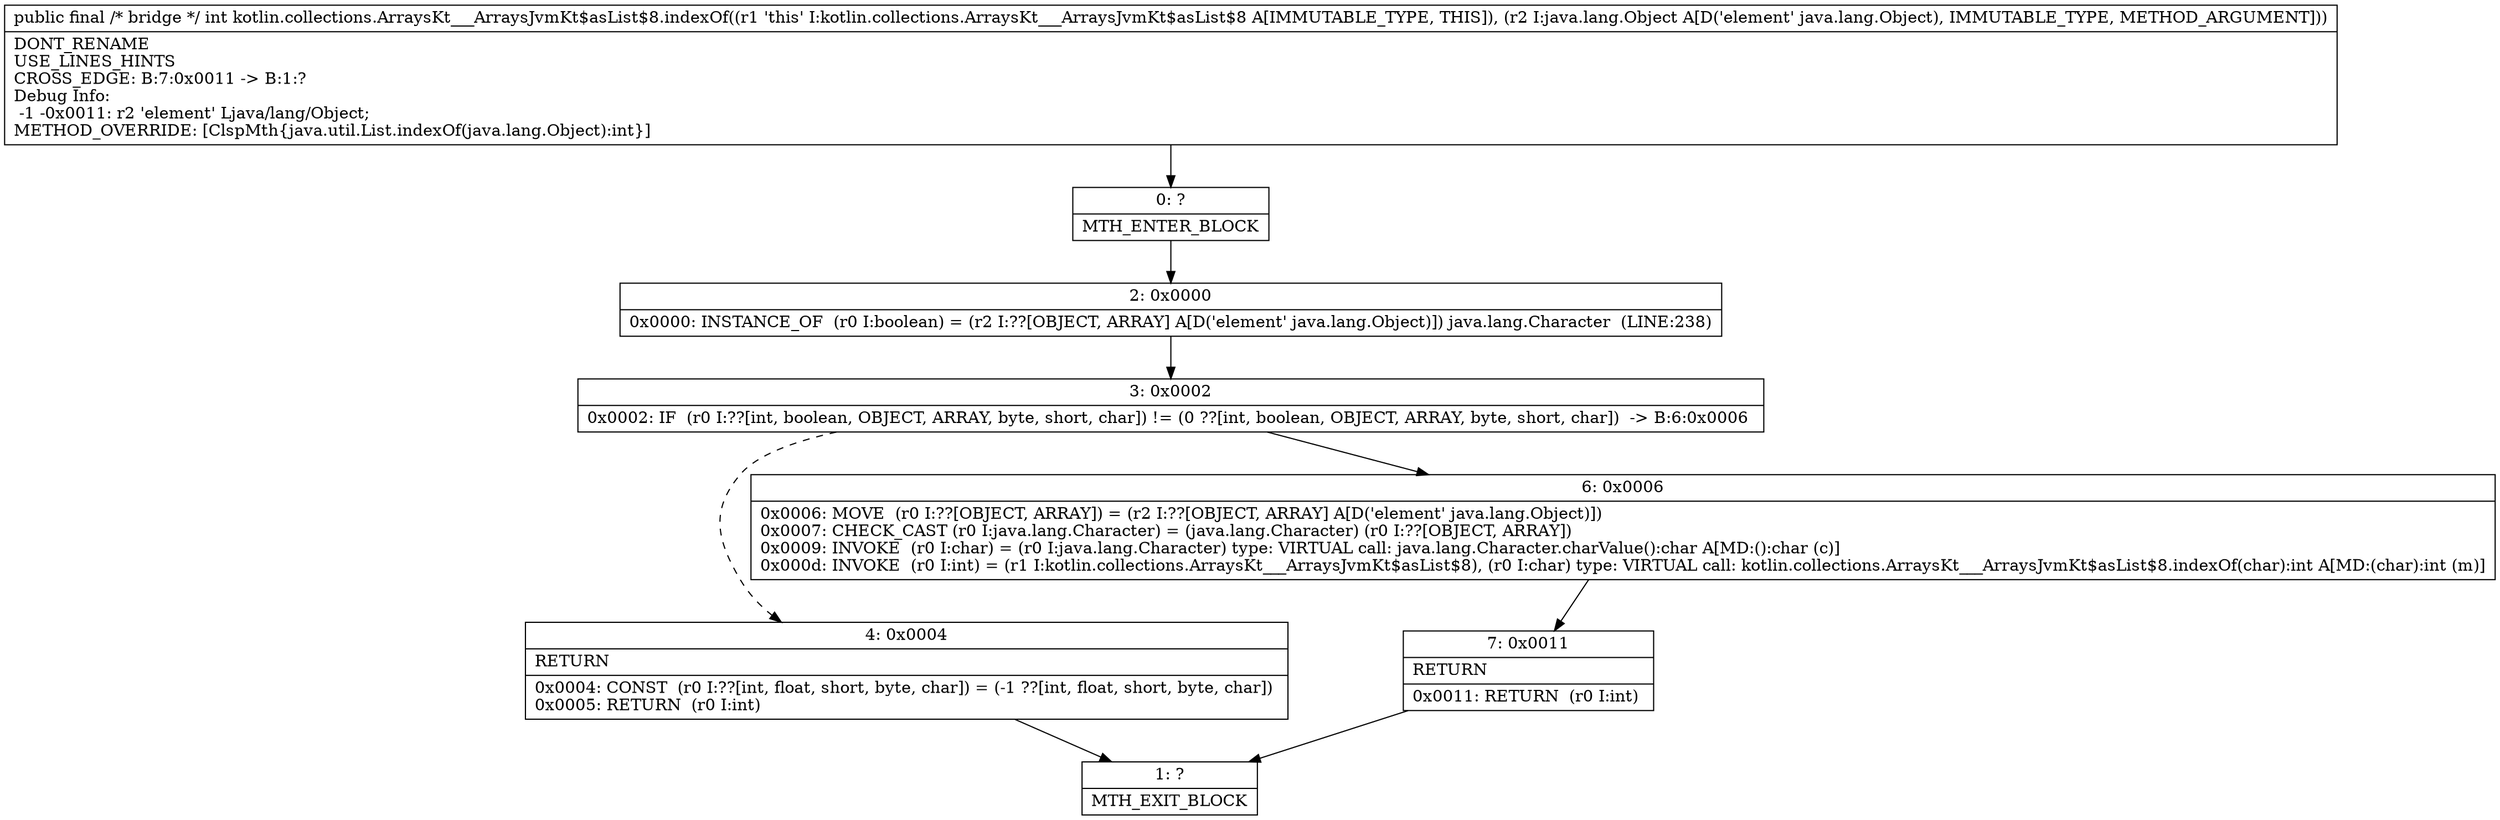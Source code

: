 digraph "CFG forkotlin.collections.ArraysKt___ArraysJvmKt$asList$8.indexOf(Ljava\/lang\/Object;)I" {
Node_0 [shape=record,label="{0\:\ ?|MTH_ENTER_BLOCK\l}"];
Node_2 [shape=record,label="{2\:\ 0x0000|0x0000: INSTANCE_OF  (r0 I:boolean) = (r2 I:??[OBJECT, ARRAY] A[D('element' java.lang.Object)]) java.lang.Character  (LINE:238)\l}"];
Node_3 [shape=record,label="{3\:\ 0x0002|0x0002: IF  (r0 I:??[int, boolean, OBJECT, ARRAY, byte, short, char]) != (0 ??[int, boolean, OBJECT, ARRAY, byte, short, char])  \-\> B:6:0x0006 \l}"];
Node_4 [shape=record,label="{4\:\ 0x0004|RETURN\l|0x0004: CONST  (r0 I:??[int, float, short, byte, char]) = (\-1 ??[int, float, short, byte, char]) \l0x0005: RETURN  (r0 I:int) \l}"];
Node_1 [shape=record,label="{1\:\ ?|MTH_EXIT_BLOCK\l}"];
Node_6 [shape=record,label="{6\:\ 0x0006|0x0006: MOVE  (r0 I:??[OBJECT, ARRAY]) = (r2 I:??[OBJECT, ARRAY] A[D('element' java.lang.Object)]) \l0x0007: CHECK_CAST (r0 I:java.lang.Character) = (java.lang.Character) (r0 I:??[OBJECT, ARRAY]) \l0x0009: INVOKE  (r0 I:char) = (r0 I:java.lang.Character) type: VIRTUAL call: java.lang.Character.charValue():char A[MD:():char (c)]\l0x000d: INVOKE  (r0 I:int) = (r1 I:kotlin.collections.ArraysKt___ArraysJvmKt$asList$8), (r0 I:char) type: VIRTUAL call: kotlin.collections.ArraysKt___ArraysJvmKt$asList$8.indexOf(char):int A[MD:(char):int (m)]\l}"];
Node_7 [shape=record,label="{7\:\ 0x0011|RETURN\l|0x0011: RETURN  (r0 I:int) \l}"];
MethodNode[shape=record,label="{public final \/* bridge *\/ int kotlin.collections.ArraysKt___ArraysJvmKt$asList$8.indexOf((r1 'this' I:kotlin.collections.ArraysKt___ArraysJvmKt$asList$8 A[IMMUTABLE_TYPE, THIS]), (r2 I:java.lang.Object A[D('element' java.lang.Object), IMMUTABLE_TYPE, METHOD_ARGUMENT]))  | DONT_RENAME\lUSE_LINES_HINTS\lCROSS_EDGE: B:7:0x0011 \-\> B:1:?\lDebug Info:\l  \-1 \-0x0011: r2 'element' Ljava\/lang\/Object;\lMETHOD_OVERRIDE: [ClspMth\{java.util.List.indexOf(java.lang.Object):int\}]\l}"];
MethodNode -> Node_0;Node_0 -> Node_2;
Node_2 -> Node_3;
Node_3 -> Node_4[style=dashed];
Node_3 -> Node_6;
Node_4 -> Node_1;
Node_6 -> Node_7;
Node_7 -> Node_1;
}

